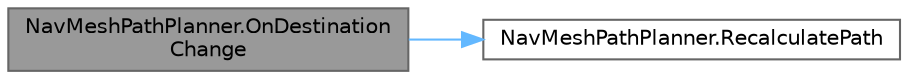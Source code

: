 digraph "NavMeshPathPlanner.OnDestinationChange"
{
 // LATEX_PDF_SIZE
  bgcolor="transparent";
  edge [fontname=Helvetica,fontsize=10,labelfontname=Helvetica,labelfontsize=10];
  node [fontname=Helvetica,fontsize=10,shape=box,height=0.2,width=0.4];
  rankdir="LR";
  Node1 [id="Node000001",label="NavMeshPathPlanner.OnDestination\lChange",height=0.2,width=0.4,color="gray40", fillcolor="grey60", style="filled", fontcolor="black",tooltip="Designed to be called when destination has been changed."];
  Node1 -> Node2 [id="edge1_Node000001_Node000002",color="steelblue1",style="solid",tooltip=" "];
  Node2 [id="Node000002",label="NavMeshPathPlanner.RecalculatePath",height=0.2,width=0.4,color="grey40", fillcolor="white", style="filled",URL="$class_nav_mesh_path_planner.html#ad323fac3e67dd2aa7efafd161a43ab4b",tooltip="Recalculates path according to agents destination."];
}
